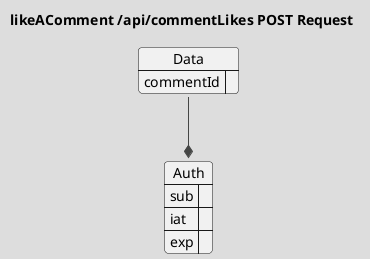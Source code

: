 @startuml likeAComment-Request
!theme toy
skinparam linetype ortho
title "likeAComment /api/commentLikes POST Request"

json Data {
    "commentId": ""
}

json Auth {
    "sub": "",
    "iat": "",
    "exp": ""
}

Data --* Auth
@enduml
@startuml likeAComment-Response
!theme toy
title "likeAComment /api/commentLikes POST Response"

json Data {
    "commentLikeId": ""
}
@enduml
